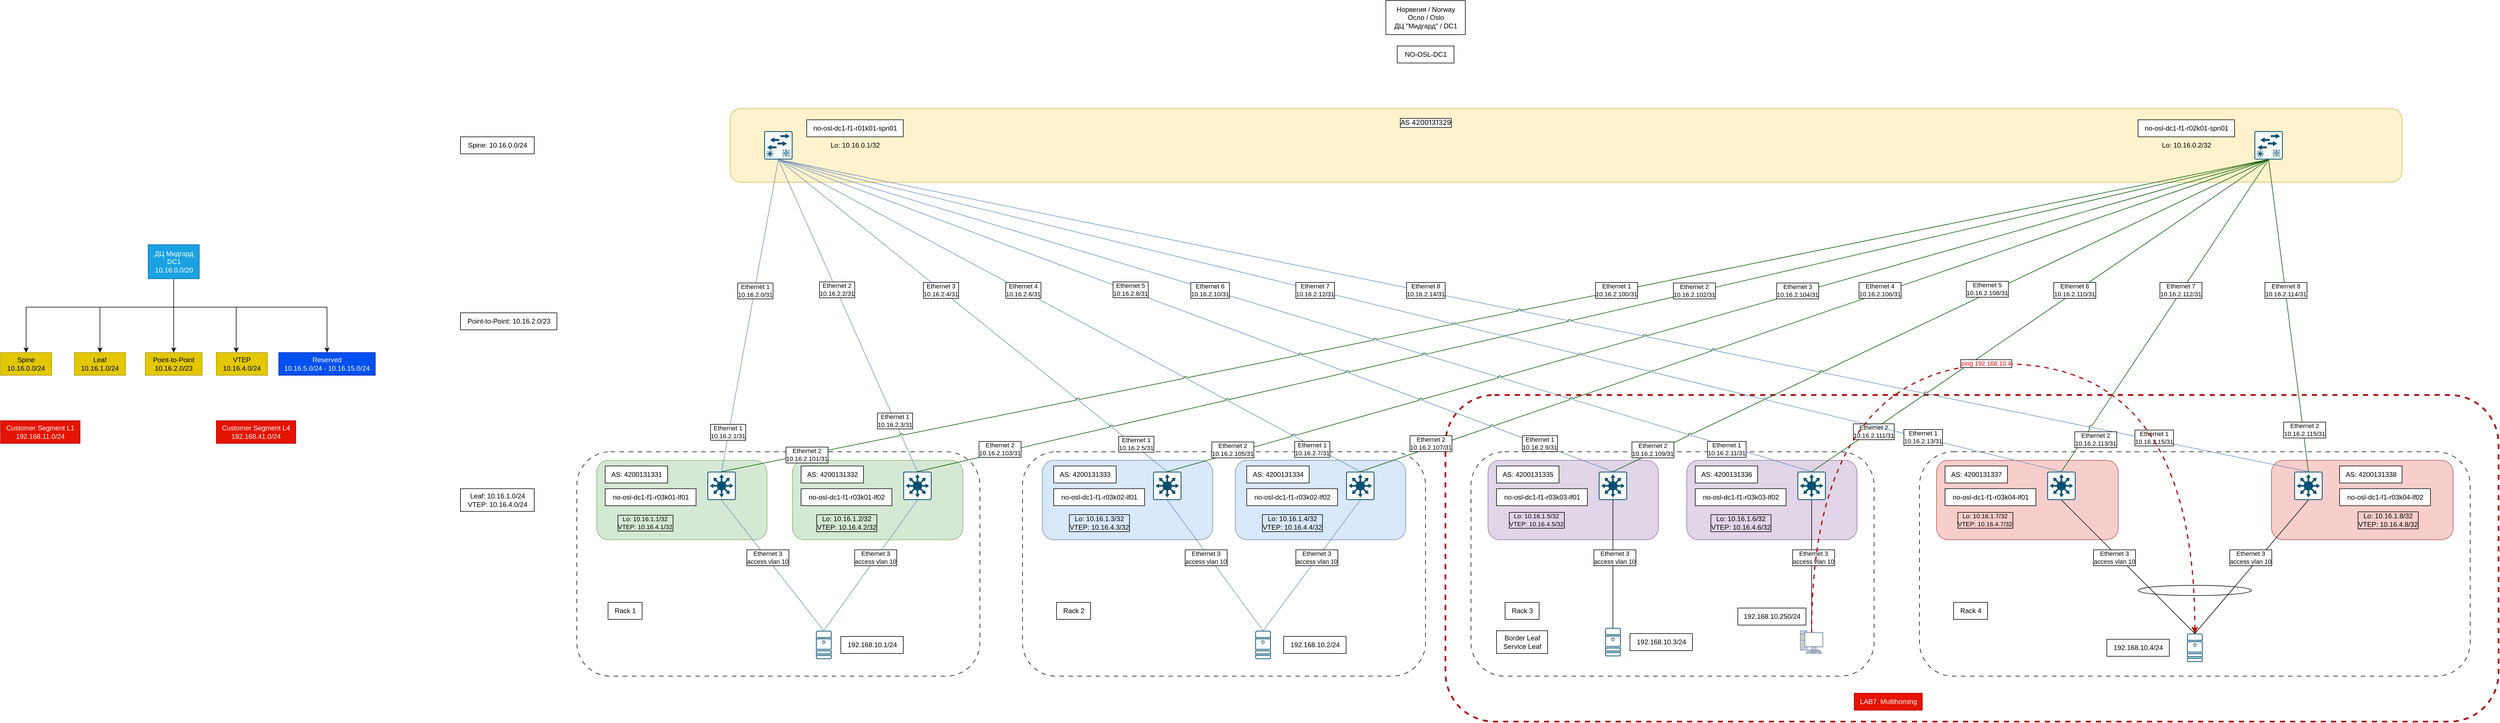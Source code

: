 <mxfile version="25.0.2">
  <diagram name="Page-1" id="7nGPOmVnHEvBqKiO8MUv">
    <mxGraphModel dx="3572" dy="3079" grid="1" gridSize="10" guides="1" tooltips="1" connect="1" arrows="1" fold="1" page="1" pageScale="1" pageWidth="1169" pageHeight="827" background="none" math="0" shadow="0">
      <root>
        <mxCell id="0" />
        <mxCell id="1" parent="0" />
        <mxCell id="0CNAu34OvX8ApSn_YRaQ-55" value="" style="rounded=1;whiteSpace=wrap;html=1;fillColor=#f8cecc;strokeColor=#b85450;" parent="1" vertex="1">
          <mxGeometry x="3010" y="-190.23" width="320" height="140" as="geometry" />
        </mxCell>
        <mxCell id="0CNAu34OvX8ApSn_YRaQ-2" value="" style="rounded=1;whiteSpace=wrap;html=1;fillColor=none;dashed=1;dashPattern=8 8;" parent="1" vertex="1">
          <mxGeometry x="2390" y="-205.23" width="970" height="395.23" as="geometry" />
        </mxCell>
        <mxCell id="0CNAu34OvX8ApSn_YRaQ-51" value="" style="rounded=1;whiteSpace=wrap;html=1;fillColor=none;dashed=1;fontColor=#ffffff;strokeColor=#B20000;strokeWidth=3;" parent="1" vertex="1">
          <mxGeometry x="1555" y="-305.23" width="1855" height="575.23" as="geometry" />
        </mxCell>
        <mxCell id="TpHYWn0pxvChTnbQkmgb-57" value="" style="rounded=1;whiteSpace=wrap;html=1;fillColor=none;dashed=1;dashPattern=8 8;" parent="1" vertex="1">
          <mxGeometry x="810" y="-205.23" width="710" height="395.23" as="geometry" />
        </mxCell>
        <mxCell id="TpHYWn0pxvChTnbQkmgb-56" value="" style="rounded=1;whiteSpace=wrap;html=1;fillColor=none;dashed=1;dashPattern=8 8;" parent="1" vertex="1">
          <mxGeometry x="25" y="-205.23" width="710" height="395.23" as="geometry" />
        </mxCell>
        <mxCell id="n6CQzrZy_rfwwoYkGh-N-1" value="" style="rounded=1;whiteSpace=wrap;html=1;fillColor=#fff2cc;strokeColor=#d6b656;" parent="1" vertex="1">
          <mxGeometry x="295" y="-810" width="2945" height="130" as="geometry" />
        </mxCell>
        <mxCell id="0CNAu34OvX8ApSn_YRaQ-1" value="" style="rounded=1;whiteSpace=wrap;html=1;fillColor=#f8cecc;strokeColor=#b85450;" parent="1" vertex="1">
          <mxGeometry x="2420" y="-190.23" width="320" height="140" as="geometry" />
        </mxCell>
        <mxCell id="0CNAu34OvX8ApSn_YRaQ-38" style="rounded=0;orthogonalLoop=1;jettySize=auto;html=1;exitX=0.5;exitY=0;exitDx=0;exitDy=0;exitPerimeter=0;endArrow=none;endFill=0;fillColor=#dae8fc;gradientColor=#7ea6e0;strokeColor=#6c8ebf;entryX=0.5;entryY=1;entryDx=0;entryDy=0;entryPerimeter=0;" parent="1" source="0CNAu34OvX8ApSn_YRaQ-7" target="MWJ0W-gvaDlnfUPghBey-1" edge="1">
          <mxGeometry relative="1" as="geometry">
            <mxPoint x="705" y="-660" as="targetPoint" />
            <mxPoint x="2965" y="-110.23" as="sourcePoint" />
          </mxGeometry>
        </mxCell>
        <mxCell id="OsJ4YcX7az4B2sDPAUP7-6" value="" style="rounded=1;whiteSpace=wrap;html=1;fillColor=#e1d5e7;strokeColor=#9673a6;" parent="1" vertex="1">
          <mxGeometry x="1630" y="-190.23" width="300" height="140" as="geometry" />
        </mxCell>
        <mxCell id="TpHYWn0pxvChTnbQkmgb-59" value="" style="rounded=1;whiteSpace=wrap;html=1;fillColor=none;dashed=1;dashPattern=8 8;" parent="1" vertex="1">
          <mxGeometry x="1600" y="-205.23" width="710" height="395.23" as="geometry" />
        </mxCell>
        <mxCell id="OsJ4YcX7az4B2sDPAUP7-2" value="" style="rounded=1;whiteSpace=wrap;html=1;fillColor=#d5e8d4;strokeColor=#82b366;" parent="1" vertex="1">
          <mxGeometry x="60" y="-190.23" width="300" height="140" as="geometry" />
        </mxCell>
        <mxCell id="OsJ4YcX7az4B2sDPAUP7-4" value="" style="rounded=1;whiteSpace=wrap;html=1;fillColor=#dae8fc;strokeColor=#6c8ebf;" parent="1" vertex="1">
          <mxGeometry x="845" y="-190.23" width="300" height="140" as="geometry" />
        </mxCell>
        <mxCell id="MWJ0W-gvaDlnfUPghBey-1" value="" style="sketch=0;points=[[0.015,0.015,0],[0.985,0.015,0],[0.985,0.985,0],[0.015,0.985,0],[0.25,0,0],[0.5,0,0],[0.75,0,0],[1,0.25,0],[1,0.5,0],[1,0.75,0],[0.75,1,0],[0.5,1,0],[0.25,1,0],[0,0.75,0],[0,0.5,0],[0,0.25,0]];verticalLabelPosition=bottom;html=1;verticalAlign=top;aspect=fixed;align=center;pointerEvents=1;shape=mxgraph.cisco19.rect;prIcon=layer3_nexus_5k_switch;fillColor=#FAFAFA;strokeColor=#005073;" parent="1" vertex="1">
          <mxGeometry x="355" y="-770" width="50" height="50" as="geometry" />
        </mxCell>
        <mxCell id="MWJ0W-gvaDlnfUPghBey-2" value="" style="sketch=0;points=[[0.015,0.015,0],[0.985,0.015,0],[0.985,0.985,0],[0.015,0.985,0],[0.25,0,0],[0.5,0,0],[0.75,0,0],[1,0.25,0],[1,0.5,0],[1,0.75,0],[0.75,1,0],[0.5,1,0],[0.25,1,0],[0,0.75,0],[0,0.5,0],[0,0.25,0]];verticalLabelPosition=bottom;html=1;verticalAlign=top;aspect=fixed;align=center;pointerEvents=1;shape=mxgraph.cisco19.rect;prIcon=layer3_nexus_5k_switch;fillColor=#FAFAFA;strokeColor=#005073;" parent="1" vertex="1">
          <mxGeometry x="2980" y="-770" width="50" height="50" as="geometry" />
        </mxCell>
        <mxCell id="MWJ0W-gvaDlnfUPghBey-3" value="" style="sketch=0;points=[[0.015,0.015,0],[0.985,0.015,0],[0.985,0.985,0],[0.015,0.985,0],[0.25,0,0],[0.5,0,0],[0.75,0,0],[1,0.25,0],[1,0.5,0],[1,0.75,0],[0.75,1,0],[0.5,1,0],[0.25,1,0],[0,0.75,0],[0,0.5,0],[0,0.25,0]];verticalLabelPosition=bottom;html=1;verticalAlign=top;aspect=fixed;align=center;pointerEvents=1;shape=mxgraph.cisco19.rect;prIcon=l3_switch;fillColor=#FAFAFA;strokeColor=#005073;" parent="1" vertex="1">
          <mxGeometry x="255" y="-170.23" width="50" height="50" as="geometry" />
        </mxCell>
        <mxCell id="MWJ0W-gvaDlnfUPghBey-4" value="" style="sketch=0;points=[[0.015,0.015,0],[0.985,0.015,0],[0.985,0.985,0],[0.015,0.985,0],[0.25,0,0],[0.5,0,0],[0.75,0,0],[1,0.25,0],[1,0.5,0],[1,0.75,0],[0.75,1,0],[0.5,1,0],[0.25,1,0],[0,0.75,0],[0,0.5,0],[0,0.25,0]];verticalLabelPosition=bottom;html=1;verticalAlign=top;aspect=fixed;align=center;pointerEvents=1;shape=mxgraph.cisco19.rect;prIcon=l3_switch;fillColor=#FAFAFA;strokeColor=#005073;" parent="1" vertex="1">
          <mxGeometry x="1040" y="-170.23" width="50" height="50" as="geometry" />
        </mxCell>
        <mxCell id="MWJ0W-gvaDlnfUPghBey-5" value="" style="sketch=0;points=[[0.015,0.015,0],[0.985,0.015,0],[0.985,0.985,0],[0.015,0.985,0],[0.25,0,0],[0.5,0,0],[0.75,0,0],[1,0.25,0],[1,0.5,0],[1,0.75,0],[0.75,1,0],[0.5,1,0],[0.25,1,0],[0,0.75,0],[0,0.5,0],[0,0.25,0]];verticalLabelPosition=bottom;html=1;verticalAlign=top;aspect=fixed;align=center;pointerEvents=1;shape=mxgraph.cisco19.rect;prIcon=l3_switch;fillColor=#FAFAFA;strokeColor=#005073;" parent="1" vertex="1">
          <mxGeometry x="1825" y="-170.23" width="50" height="50" as="geometry" />
        </mxCell>
        <mxCell id="MWJ0W-gvaDlnfUPghBey-12" value="" style="sketch=0;points=[[0.015,0.015,0],[0.985,0.015,0],[0.985,0.985,0],[0.015,0.985,0],[0.25,0,0],[0.5,0,0],[0.75,0,0],[1,0.25,0],[1,0.5,0],[1,0.75,0],[0.75,1,0],[0.5,1,0],[0.25,1,0],[0,0.75,0],[0,0.5,0],[0,0.25,0]];verticalLabelPosition=bottom;html=1;verticalAlign=top;aspect=fixed;align=center;pointerEvents=1;shape=mxgraph.cisco19.server;fillColor=#005073;strokeColor=none;" parent="1" vertex="1">
          <mxGeometry x="446.25" y="110" width="27.5" height="50" as="geometry" />
        </mxCell>
        <mxCell id="MWJ0W-gvaDlnfUPghBey-13" value="" style="sketch=0;points=[[0.015,0.015,0],[0.985,0.015,0],[0.985,0.985,0],[0.015,0.985,0],[0.25,0,0],[0.5,0,0],[0.75,0,0],[1,0.25,0],[1,0.5,0],[1,0.75,0],[0.75,1,0],[0.5,1,0],[0.25,1,0],[0,0.75,0],[0,0.5,0],[0,0.25,0]];verticalLabelPosition=bottom;html=1;verticalAlign=top;aspect=fixed;align=center;pointerEvents=1;shape=mxgraph.cisco19.server;fillColor=#005073;strokeColor=none;" parent="1" vertex="1">
          <mxGeometry x="1220" y="110.0" width="27.5" height="50" as="geometry" />
        </mxCell>
        <mxCell id="MWJ0W-gvaDlnfUPghBey-16" style="rounded=0;orthogonalLoop=1;jettySize=auto;html=1;exitX=0.5;exitY=1;exitDx=0;exitDy=0;exitPerimeter=0;entryX=0.5;entryY=0;entryDx=0;entryDy=0;entryPerimeter=0;endArrow=none;endFill=0;fillColor=#dae8fc;gradientColor=#7ea6e0;strokeColor=#6c8ebf;" parent="1" source="MWJ0W-gvaDlnfUPghBey-3" target="MWJ0W-gvaDlnfUPghBey-12" edge="1">
          <mxGeometry relative="1" as="geometry" />
        </mxCell>
        <mxCell id="eH8izVKV5pcjw1C5jCsK-1" value="Ethernet 3&lt;div&gt;access vlan 10&lt;/div&gt;" style="edgeLabel;html=1;align=center;verticalAlign=middle;resizable=0;points=[];labelBorderColor=default;" parent="MWJ0W-gvaDlnfUPghBey-16" vertex="1" connectable="0">
          <mxGeometry x="-0.341" y="-1" relative="1" as="geometry">
            <mxPoint x="22" y="24" as="offset" />
          </mxGeometry>
        </mxCell>
        <mxCell id="MWJ0W-gvaDlnfUPghBey-17" style="rounded=0;orthogonalLoop=1;jettySize=auto;html=1;exitX=0.5;exitY=1;exitDx=0;exitDy=0;exitPerimeter=0;entryX=0.5;entryY=0;entryDx=0;entryDy=0;entryPerimeter=0;endArrow=none;endFill=0;fillColor=#dae8fc;gradientColor=#7ea6e0;strokeColor=#6c8ebf;" parent="1" source="MWJ0W-gvaDlnfUPghBey-4" target="MWJ0W-gvaDlnfUPghBey-13" edge="1">
          <mxGeometry relative="1" as="geometry" />
        </mxCell>
        <mxCell id="MWJ0W-gvaDlnfUPghBey-24" value="Норвегия / Norway&lt;div&gt;Осло / Oslo&lt;/div&gt;&lt;div&gt;ДЦ &quot;Мидгард&quot; / DC1&lt;/div&gt;" style="text;html=1;align=center;verticalAlign=middle;resizable=0;points=[];autosize=1;strokeColor=default;fillColor=default;" parent="1" vertex="1">
          <mxGeometry x="1450" y="-1000" width="140" height="60" as="geometry" />
        </mxCell>
        <mxCell id="MWJ0W-gvaDlnfUPghBey-26" value="NO-OSL-DC1" style="text;html=1;align=center;verticalAlign=middle;resizable=0;points=[];autosize=1;strokeColor=default;fillColor=default;" parent="1" vertex="1">
          <mxGeometry x="1470" y="-920" width="100" height="30" as="geometry" />
        </mxCell>
        <mxCell id="MWJ0W-gvaDlnfUPghBey-27" value="no-osl-dc1-f1-r01k01-spn01" style="text;html=1;align=center;verticalAlign=middle;resizable=0;points=[];autosize=1;strokeColor=default;fillColor=default;" parent="1" vertex="1">
          <mxGeometry x="430" y="-790" width="170" height="30" as="geometry" />
        </mxCell>
        <mxCell id="MWJ0W-gvaDlnfUPghBey-28" value="no-osl-dc1-f1-r02k01-spn01" style="text;html=1;align=center;verticalAlign=middle;resizable=0;points=[];autosize=1;strokeColor=default;fillColor=default;" parent="1" vertex="1">
          <mxGeometry x="2775" y="-790" width="170" height="30" as="geometry" />
        </mxCell>
        <mxCell id="MWJ0W-gvaDlnfUPghBey-29" value="no-osl-dc1-f1-r03k01-lf01" style="text;html=1;align=center;verticalAlign=middle;resizable=0;points=[];autosize=1;strokeColor=default;fillColor=default;" parent="1" vertex="1">
          <mxGeometry x="75" y="-140.23" width="160" height="30" as="geometry" />
        </mxCell>
        <mxCell id="MWJ0W-gvaDlnfUPghBey-30" value="no-osl-dc1-f1-r03k02-lf01" style="text;html=1;align=center;verticalAlign=middle;resizable=0;points=[];autosize=1;strokeColor=default;fillColor=default;" parent="1" vertex="1">
          <mxGeometry x="865" y="-140.23" width="160" height="30" as="geometry" />
        </mxCell>
        <mxCell id="MWJ0W-gvaDlnfUPghBey-31" value="no-osl-dc1-f1-r03k03-lf01" style="text;html=1;align=center;verticalAlign=middle;resizable=0;points=[];autosize=1;strokeColor=default;fillColor=default;" parent="1" vertex="1">
          <mxGeometry x="1645" y="-140.23" width="160" height="30" as="geometry" />
        </mxCell>
        <mxCell id="MWJ0W-gvaDlnfUPghBey-32" value="Spine: 10.16.0.0/24" style="text;html=1;align=center;verticalAlign=middle;resizable=0;points=[];autosize=1;strokeColor=default;fillColor=default;" parent="1" vertex="1">
          <mxGeometry x="-180" y="-760" width="130" height="30" as="geometry" />
        </mxCell>
        <mxCell id="MWJ0W-gvaDlnfUPghBey-33" value="Leaf: 10.16.1.0/24&lt;div&gt;VTEP: 10.16.4.0/24&lt;/div&gt;" style="text;html=1;align=center;verticalAlign=middle;resizable=0;points=[];autosize=1;strokeColor=default;fillColor=default;" parent="1" vertex="1">
          <mxGeometry x="-180" y="-140.23" width="130" height="40" as="geometry" />
        </mxCell>
        <mxCell id="MWJ0W-gvaDlnfUPghBey-34" value="Lo: 10.16.0.1/32" style="text;html=1;align=center;verticalAlign=middle;resizable=0;points=[];autosize=1;strokeColor=none;fillColor=none;" parent="1" vertex="1">
          <mxGeometry x="460" y="-760" width="110" height="30" as="geometry" />
        </mxCell>
        <mxCell id="MWJ0W-gvaDlnfUPghBey-35" value="Lo: 10.16.0.2/32" style="text;html=1;align=center;verticalAlign=middle;resizable=0;points=[];autosize=1;strokeColor=none;fillColor=none;" parent="1" vertex="1">
          <mxGeometry x="2805" y="-760" width="110" height="30" as="geometry" />
        </mxCell>
        <mxCell id="MWJ0W-gvaDlnfUPghBey-36" value="&lt;div&gt;&lt;span style=&quot;background-color: initial;&quot;&gt;Lo: 10.16.1.1/32&lt;/span&gt;&lt;br&gt;&lt;/div&gt;&lt;div&gt;VTEP: 10.16.4.1/32&lt;/div&gt;" style="text;html=1;align=center;verticalAlign=middle;resizable=0;points=[];autosize=1;strokeColor=none;fillColor=none;labelBorderColor=default;fontSize=11;" parent="1" vertex="1">
          <mxGeometry x="85.09" y="-100.23" width="120" height="40" as="geometry" />
        </mxCell>
        <mxCell id="MWJ0W-gvaDlnfUPghBey-37" value="&lt;div&gt;&lt;span style=&quot;background-color: initial;&quot;&gt;Lo: 10.16.1.3/32&lt;/span&gt;&lt;br&gt;&lt;/div&gt;&lt;div&gt;VTEP: 10.16.4.3/32&lt;/div&gt;" style="text;html=1;align=center;verticalAlign=middle;resizable=0;points=[];autosize=1;strokeColor=none;fillColor=none;labelBorderColor=default;" parent="1" vertex="1">
          <mxGeometry x="880" y="-100.23" width="130" height="40" as="geometry" />
        </mxCell>
        <mxCell id="MWJ0W-gvaDlnfUPghBey-39" value="Point-to-Point: 10.16.2.0/23" style="text;html=1;align=center;verticalAlign=middle;resizable=0;points=[];autosize=1;strokeColor=default;fillColor=default;gradientColor=none;" parent="1" vertex="1">
          <mxGeometry x="-180" y="-450" width="170" height="30" as="geometry" />
        </mxCell>
        <mxCell id="MWJ0W-gvaDlnfUPghBey-59" value="" style="edgeStyle=orthogonalEdgeStyle;rounded=0;orthogonalLoop=1;jettySize=auto;html=1;" parent="1" source="MWJ0W-gvaDlnfUPghBey-47" target="MWJ0W-gvaDlnfUPghBey-58" edge="1">
          <mxGeometry relative="1" as="geometry">
            <Array as="points">
              <mxPoint x="-685" y="-460" />
              <mxPoint x="-815" y="-460" />
            </Array>
          </mxGeometry>
        </mxCell>
        <mxCell id="MWJ0W-gvaDlnfUPghBey-61" value="" style="edgeStyle=orthogonalEdgeStyle;rounded=0;orthogonalLoop=1;jettySize=auto;html=1;" parent="1" source="MWJ0W-gvaDlnfUPghBey-47" target="MWJ0W-gvaDlnfUPghBey-60" edge="1">
          <mxGeometry relative="1" as="geometry" />
        </mxCell>
        <mxCell id="MWJ0W-gvaDlnfUPghBey-64" value="" style="edgeStyle=orthogonalEdgeStyle;rounded=0;orthogonalLoop=1;jettySize=auto;html=1;" parent="1" source="MWJ0W-gvaDlnfUPghBey-47" target="MWJ0W-gvaDlnfUPghBey-62" edge="1">
          <mxGeometry relative="1" as="geometry">
            <Array as="points">
              <mxPoint x="-685" y="-460" />
              <mxPoint x="-575" y="-460" />
            </Array>
          </mxGeometry>
        </mxCell>
        <mxCell id="MWJ0W-gvaDlnfUPghBey-66" value="" style="edgeStyle=orthogonalEdgeStyle;rounded=0;orthogonalLoop=1;jettySize=auto;html=1;" parent="1" source="MWJ0W-gvaDlnfUPghBey-47" target="MWJ0W-gvaDlnfUPghBey-65" edge="1">
          <mxGeometry relative="1" as="geometry">
            <Array as="points">
              <mxPoint x="-685" y="-460" />
              <mxPoint x="-415" y="-460" />
            </Array>
          </mxGeometry>
        </mxCell>
        <mxCell id="MWJ0W-gvaDlnfUPghBey-67" style="edgeStyle=orthogonalEdgeStyle;rounded=0;orthogonalLoop=1;jettySize=auto;html=1;entryX=0.5;entryY=0;entryDx=0;entryDy=0;" parent="1" source="MWJ0W-gvaDlnfUPghBey-47" target="MWJ0W-gvaDlnfUPghBey-56" edge="1">
          <mxGeometry relative="1" as="geometry">
            <Array as="points">
              <mxPoint x="-685" y="-460" />
              <mxPoint x="-945" y="-460" />
            </Array>
          </mxGeometry>
        </mxCell>
        <mxCell id="MWJ0W-gvaDlnfUPghBey-47" value="&lt;div&gt;&lt;span style=&quot;background-color: initial;&quot;&gt;ДЦ Мидгард&lt;/span&gt;&lt;/div&gt;&lt;div&gt;&lt;span style=&quot;background-color: initial;&quot;&gt;DC1&lt;/span&gt;&lt;/div&gt;&lt;div&gt;&lt;span style=&quot;background-color: initial;&quot;&gt;10.16.0.0/20&lt;/span&gt;&lt;br&gt;&lt;/div&gt;" style="text;html=1;align=center;verticalAlign=middle;resizable=0;points=[];autosize=1;strokeColor=#006EAF;fillColor=#1ba1e2;fontColor=#ffffff;" parent="1" vertex="1">
          <mxGeometry x="-730" y="-570" width="90" height="60" as="geometry" />
        </mxCell>
        <mxCell id="MWJ0W-gvaDlnfUPghBey-56" value="Spine&lt;div&gt;10.16.0.0/24&lt;/div&gt;" style="whiteSpace=wrap;html=1;resizable=0;autosize=1;fillColor=#e3c800;fontColor=#000000;strokeColor=#B09500;" parent="1" vertex="1">
          <mxGeometry x="-990" y="-380" width="90" height="40" as="geometry" />
        </mxCell>
        <mxCell id="MWJ0W-gvaDlnfUPghBey-58" value="Leaf&lt;div&gt;10.16.1.0/24&lt;/div&gt;" style="whiteSpace=wrap;html=1;resizable=0;autosize=1;fillColor=#e3c800;fontColor=#000000;strokeColor=#B09500;" parent="1" vertex="1">
          <mxGeometry x="-860" y="-380" width="90" height="40" as="geometry" />
        </mxCell>
        <mxCell id="MWJ0W-gvaDlnfUPghBey-60" value="Point-to-Point&lt;div&gt;10.16.2.0/23&lt;/div&gt;" style="whiteSpace=wrap;html=1;resizable=0;autosize=1;fillColor=#e3c800;fontColor=#000000;strokeColor=#B09500;" parent="1" vertex="1">
          <mxGeometry x="-735" y="-380" width="100" height="40" as="geometry" />
        </mxCell>
        <mxCell id="MWJ0W-gvaDlnfUPghBey-62" value="VTEP&lt;div&gt;10.16.4.0/24&lt;/div&gt;" style="whiteSpace=wrap;html=1;resizable=0;autosize=1;fillColor=#e3c800;fontColor=#000000;strokeColor=#B09500;" parent="1" vertex="1">
          <mxGeometry x="-610" y="-380" width="90" height="40" as="geometry" />
        </mxCell>
        <mxCell id="MWJ0W-gvaDlnfUPghBey-65" value="Reserved&lt;div&gt;10.16.5.0/24 - 10.16.15.0/24&lt;/div&gt;" style="whiteSpace=wrap;html=1;resizable=0;autosize=1;fillColor=#0050ef;fontColor=#ffffff;strokeColor=#001DBC;" parent="1" vertex="1">
          <mxGeometry x="-500" y="-380" width="170" height="40" as="geometry" />
        </mxCell>
        <mxCell id="OsJ4YcX7az4B2sDPAUP7-1" value="&lt;font style=&quot;font-size: 12px;&quot;&gt;AS&amp;nbsp;&lt;span style=&quot;font-family: -apple-system, &amp;quot;system-ui&amp;quot;, &amp;quot;Segoe UI&amp;quot;, &amp;quot;Noto Sans&amp;quot;, Helvetica, Arial, sans-serif, &amp;quot;Apple Color Emoji&amp;quot;, &amp;quot;Segoe UI Emoji&amp;quot;; text-align: start; text-wrap: wrap;&quot;&gt;4200131329&lt;/span&gt;&lt;/font&gt;" style="text;html=1;align=center;verticalAlign=middle;resizable=0;points=[];autosize=1;strokeColor=none;fillColor=none;labelBorderColor=default;labelBackgroundColor=default;" parent="1" vertex="1">
          <mxGeometry x="1465" y="-800" width="110" height="30" as="geometry" />
        </mxCell>
        <mxCell id="OsJ4YcX7az4B2sDPAUP7-3" value="AS: 4200131331" style="text;html=1;align=center;verticalAlign=middle;resizable=0;points=[];autosize=1;strokeColor=default;fillColor=default;" parent="1" vertex="1">
          <mxGeometry x="75" y="-180.23" width="110" height="30" as="geometry" />
        </mxCell>
        <mxCell id="OsJ4YcX7az4B2sDPAUP7-5" value="AS: 4200131333" style="text;html=1;align=center;verticalAlign=middle;resizable=0;points=[];autosize=1;strokeColor=default;fillColor=default;" parent="1" vertex="1">
          <mxGeometry x="865" y="-180.23" width="110" height="30" as="geometry" />
        </mxCell>
        <mxCell id="OsJ4YcX7az4B2sDPAUP7-7" value="AS: 4200131335" style="text;html=1;align=center;verticalAlign=middle;resizable=0;points=[];autosize=1;strokeColor=default;fillColor=default;" parent="1" vertex="1">
          <mxGeometry x="1645" y="-180.23" width="110" height="30" as="geometry" />
        </mxCell>
        <mxCell id="TpHYWn0pxvChTnbQkmgb-1" value="" style="rounded=1;whiteSpace=wrap;html=1;fillColor=#d5e8d4;strokeColor=#82b366;" parent="1" vertex="1">
          <mxGeometry x="405" y="-190.23" width="300" height="140" as="geometry" />
        </mxCell>
        <mxCell id="TpHYWn0pxvChTnbQkmgb-2" value="" style="sketch=0;points=[[0.015,0.015,0],[0.985,0.015,0],[0.985,0.985,0],[0.015,0.985,0],[0.25,0,0],[0.5,0,0],[0.75,0,0],[1,0.25,0],[1,0.5,0],[1,0.75,0],[0.75,1,0],[0.5,1,0],[0.25,1,0],[0,0.75,0],[0,0.5,0],[0,0.25,0]];verticalLabelPosition=bottom;html=1;verticalAlign=top;aspect=fixed;align=center;pointerEvents=1;shape=mxgraph.cisco19.rect;prIcon=l3_switch;fillColor=#FAFAFA;strokeColor=#005073;" parent="1" vertex="1">
          <mxGeometry x="600" y="-170.23" width="50" height="50" as="geometry" />
        </mxCell>
        <mxCell id="TpHYWn0pxvChTnbQkmgb-5" value="no-osl-dc1-f1-r03k01-lf02" style="text;html=1;align=center;verticalAlign=middle;resizable=0;points=[];autosize=1;strokeColor=default;fillColor=default;" parent="1" vertex="1">
          <mxGeometry x="420" y="-140.23" width="160" height="30" as="geometry" />
        </mxCell>
        <mxCell id="TpHYWn0pxvChTnbQkmgb-6" value="&lt;div&gt;&lt;span style=&quot;background-color: initial;&quot;&gt;Lo: 10.16.1.2/32&lt;/span&gt;&lt;br&gt;&lt;/div&gt;&lt;div&gt;VTEP: 10.16.4.2/32&lt;/div&gt;" style="text;html=1;align=center;verticalAlign=middle;resizable=0;points=[];autosize=1;strokeColor=none;fillColor=none;labelBorderColor=default;" parent="1" vertex="1">
          <mxGeometry x="435" y="-100.23" width="130" height="40" as="geometry" />
        </mxCell>
        <mxCell id="TpHYWn0pxvChTnbQkmgb-7" value="AS: 4200131332" style="text;html=1;align=center;verticalAlign=middle;resizable=0;points=[];autosize=1;strokeColor=default;fillColor=default;" parent="1" vertex="1">
          <mxGeometry x="420" y="-180.23" width="110" height="30" as="geometry" />
        </mxCell>
        <mxCell id="TpHYWn0pxvChTnbQkmgb-8" style="rounded=0;orthogonalLoop=1;jettySize=auto;html=1;exitX=0.5;exitY=1;exitDx=0;exitDy=0;exitPerimeter=0;entryX=0.5;entryY=0;entryDx=0;entryDy=0;entryPerimeter=0;endArrow=none;endFill=0;fillColor=#dae8fc;gradientColor=#7ea6e0;strokeColor=#6c8ebf;" parent="1" source="TpHYWn0pxvChTnbQkmgb-2" target="MWJ0W-gvaDlnfUPghBey-12" edge="1">
          <mxGeometry relative="1" as="geometry" />
        </mxCell>
        <mxCell id="TpHYWn0pxvChTnbQkmgb-9" value="" style="rounded=1;whiteSpace=wrap;html=1;fillColor=#dae8fc;strokeColor=#6c8ebf;" parent="1" vertex="1">
          <mxGeometry x="1185" y="-190.23" width="300" height="140" as="geometry" />
        </mxCell>
        <mxCell id="TpHYWn0pxvChTnbQkmgb-10" value="" style="sketch=0;points=[[0.015,0.015,0],[0.985,0.015,0],[0.985,0.985,0],[0.015,0.985,0],[0.25,0,0],[0.5,0,0],[0.75,0,0],[1,0.25,0],[1,0.5,0],[1,0.75,0],[0.75,1,0],[0.5,1,0],[0.25,1,0],[0,0.75,0],[0,0.5,0],[0,0.25,0]];verticalLabelPosition=bottom;html=1;verticalAlign=top;aspect=fixed;align=center;pointerEvents=1;shape=mxgraph.cisco19.rect;prIcon=l3_switch;fillColor=#FAFAFA;strokeColor=#005073;" parent="1" vertex="1">
          <mxGeometry x="1380" y="-170.23" width="50" height="50" as="geometry" />
        </mxCell>
        <mxCell id="TpHYWn0pxvChTnbQkmgb-12" style="rounded=0;orthogonalLoop=1;jettySize=auto;html=1;exitX=0.5;exitY=1;exitDx=0;exitDy=0;exitPerimeter=0;entryX=0.5;entryY=0;entryDx=0;entryDy=0;entryPerimeter=0;endArrow=none;endFill=0;fillColor=#dae8fc;gradientColor=#7ea6e0;strokeColor=#6c8ebf;" parent="1" source="TpHYWn0pxvChTnbQkmgb-10" target="MWJ0W-gvaDlnfUPghBey-13" edge="1">
          <mxGeometry relative="1" as="geometry">
            <mxPoint x="1405" y="-30.23" as="targetPoint" />
          </mxGeometry>
        </mxCell>
        <mxCell id="TpHYWn0pxvChTnbQkmgb-13" value="no-osl-dc1-f1-r03k02-lf02" style="text;html=1;align=center;verticalAlign=middle;resizable=0;points=[];autosize=1;strokeColor=default;fillColor=default;" parent="1" vertex="1">
          <mxGeometry x="1205" y="-140.23" width="160" height="30" as="geometry" />
        </mxCell>
        <mxCell id="TpHYWn0pxvChTnbQkmgb-14" value="&lt;div&gt;&lt;span style=&quot;background-color: initial;&quot;&gt;Lo: 10.16.1.4/32&lt;/span&gt;&lt;br&gt;&lt;/div&gt;&lt;div&gt;VTEP: 10.16.4.4/32&lt;/div&gt;" style="text;html=1;align=center;verticalAlign=middle;resizable=0;points=[];autosize=1;strokeColor=none;fillColor=none;labelBorderColor=default;" parent="1" vertex="1">
          <mxGeometry x="1220" y="-100.23" width="130" height="40" as="geometry" />
        </mxCell>
        <mxCell id="TpHYWn0pxvChTnbQkmgb-15" value="AS: 4200131334" style="text;html=1;align=center;verticalAlign=middle;resizable=0;points=[];autosize=1;strokeColor=default;fillColor=default;" parent="1" vertex="1">
          <mxGeometry x="1205" y="-180.23" width="110" height="30" as="geometry" />
        </mxCell>
        <mxCell id="TpHYWn0pxvChTnbQkmgb-16" value="" style="rounded=1;whiteSpace=wrap;html=1;fillColor=#e1d5e7;strokeColor=#9673a6;" parent="1" vertex="1">
          <mxGeometry x="1980" y="-190.23" width="300" height="140" as="geometry" />
        </mxCell>
        <mxCell id="TpHYWn0pxvChTnbQkmgb-17" value="" style="sketch=0;points=[[0.015,0.015,0],[0.985,0.015,0],[0.985,0.985,0],[0.015,0.985,0],[0.25,0,0],[0.5,0,0],[0.75,0,0],[1,0.25,0],[1,0.5,0],[1,0.75,0],[0.75,1,0],[0.5,1,0],[0.25,1,0],[0,0.75,0],[0,0.5,0],[0,0.25,0]];verticalLabelPosition=bottom;html=1;verticalAlign=top;aspect=fixed;align=center;pointerEvents=1;shape=mxgraph.cisco19.rect;prIcon=l3_switch;fillColor=#FAFAFA;strokeColor=#005073;" parent="1" vertex="1">
          <mxGeometry x="2175" y="-170.23" width="50" height="50" as="geometry" />
        </mxCell>
        <mxCell id="TpHYWn0pxvChTnbQkmgb-22" value="no-osl-dc1-f1-r03k03-lf02" style="text;html=1;align=center;verticalAlign=middle;resizable=0;points=[];autosize=1;strokeColor=default;fillColor=default;" parent="1" vertex="1">
          <mxGeometry x="1995" y="-140.23" width="160" height="30" as="geometry" />
        </mxCell>
        <mxCell id="TpHYWn0pxvChTnbQkmgb-23" value="&lt;div&gt;&lt;span style=&quot;background-color: initial;&quot;&gt;Lo: 10.16.1.6/32&lt;/span&gt;&lt;br&gt;&lt;/div&gt;&lt;div&gt;VTEP: 10.16.4.6/32&lt;/div&gt;" style="text;html=1;align=center;verticalAlign=middle;resizable=0;points=[];autosize=1;strokeColor=none;fillColor=none;labelBorderColor=default;" parent="1" vertex="1">
          <mxGeometry x="2010" y="-100.23" width="130" height="40" as="geometry" />
        </mxCell>
        <mxCell id="TpHYWn0pxvChTnbQkmgb-24" value="AS: 4200131336" style="text;html=1;align=center;verticalAlign=middle;resizable=0;points=[];autosize=1;strokeColor=default;fillColor=default;" parent="1" vertex="1">
          <mxGeometry x="1995" y="-180.23" width="110" height="30" as="geometry" />
        </mxCell>
        <mxCell id="TpHYWn0pxvChTnbQkmgb-25" style="rounded=0;orthogonalLoop=1;jettySize=auto;html=1;exitX=0.5;exitY=1;exitDx=0;exitDy=0;exitPerimeter=0;entryX=0.5;entryY=0;entryDx=0;entryDy=0;entryPerimeter=0;endArrow=none;endFill=0;fillColor=#dae8fc;gradientColor=#7ea6e0;strokeColor=#6c8ebf;" parent="1" source="MWJ0W-gvaDlnfUPghBey-1" target="MWJ0W-gvaDlnfUPghBey-3" edge="1">
          <mxGeometry relative="1" as="geometry" />
        </mxCell>
        <mxCell id="TpHYWn0pxvChTnbQkmgb-38" value="Ethernet 1&lt;div&gt;10.16.2.0/31&lt;/div&gt;" style="edgeLabel;html=1;align=center;verticalAlign=middle;resizable=0;points=[];labelBorderColor=default;" parent="TpHYWn0pxvChTnbQkmgb-25" vertex="1" connectable="0">
          <mxGeometry x="-0.161" y="1" relative="1" as="geometry">
            <mxPoint as="offset" />
          </mxGeometry>
        </mxCell>
        <mxCell id="TpHYWn0pxvChTnbQkmgb-44" value="Ethernet 1&lt;div&gt;10.16.2.1/31&lt;/div&gt;" style="edgeLabel;html=1;align=center;verticalAlign=middle;resizable=0;points=[];labelBorderColor=default;" parent="TpHYWn0pxvChTnbQkmgb-25" vertex="1" connectable="0">
          <mxGeometry x="0.765" y="-1" relative="1" as="geometry">
            <mxPoint y="-5" as="offset" />
          </mxGeometry>
        </mxCell>
        <mxCell id="TpHYWn0pxvChTnbQkmgb-26" style="rounded=0;orthogonalLoop=1;jettySize=auto;html=1;exitX=0.5;exitY=1;exitDx=0;exitDy=0;exitPerimeter=0;endArrow=none;endFill=0;fillColor=#dae8fc;gradientColor=#7ea6e0;strokeColor=#6c8ebf;entryX=0.5;entryY=0;entryDx=0;entryDy=0;entryPerimeter=0;" parent="1" source="MWJ0W-gvaDlnfUPghBey-1" target="TpHYWn0pxvChTnbQkmgb-2" edge="1">
          <mxGeometry relative="1" as="geometry">
            <mxPoint x="1010" y="-690" as="sourcePoint" />
            <mxPoint x="730" y="-240" as="targetPoint" />
          </mxGeometry>
        </mxCell>
        <mxCell id="TpHYWn0pxvChTnbQkmgb-39" value="Ethernet 2&lt;div&gt;10.16.2.2/31&lt;/div&gt;" style="edgeLabel;html=1;align=center;verticalAlign=middle;resizable=0;points=[];labelBorderColor=default;" parent="TpHYWn0pxvChTnbQkmgb-26" vertex="1" connectable="0">
          <mxGeometry x="-0.166" y="1" relative="1" as="geometry">
            <mxPoint as="offset" />
          </mxGeometry>
        </mxCell>
        <mxCell id="TpHYWn0pxvChTnbQkmgb-46" value="Ethernet 1&lt;div&gt;10.16.2.3/31&lt;/div&gt;" style="edgeLabel;html=1;align=center;verticalAlign=middle;resizable=0;points=[];labelBorderColor=default;" parent="TpHYWn0pxvChTnbQkmgb-26" vertex="1" connectable="0">
          <mxGeometry x="0.73" relative="1" as="geometry">
            <mxPoint x="-7" y="-16" as="offset" />
          </mxGeometry>
        </mxCell>
        <mxCell id="TpHYWn0pxvChTnbQkmgb-27" style="rounded=0;orthogonalLoop=1;jettySize=auto;html=1;exitX=0.5;exitY=1;exitDx=0;exitDy=0;exitPerimeter=0;entryX=0.5;entryY=0;entryDx=0;entryDy=0;entryPerimeter=0;endArrow=none;endFill=0;fillColor=#dae8fc;gradientColor=#7ea6e0;strokeColor=#6c8ebf;" parent="1" source="MWJ0W-gvaDlnfUPghBey-1" target="MWJ0W-gvaDlnfUPghBey-4" edge="1">
          <mxGeometry relative="1" as="geometry">
            <mxPoint x="1365" y="-850" as="sourcePoint" />
            <mxPoint x="990" y="-320" as="targetPoint" />
          </mxGeometry>
        </mxCell>
        <mxCell id="TpHYWn0pxvChTnbQkmgb-40" value="Ethernet 3&lt;div&gt;10.16.2.4/31&lt;/div&gt;" style="edgeLabel;html=1;align=center;verticalAlign=middle;resizable=0;points=[];labelBorderColor=default;" parent="TpHYWn0pxvChTnbQkmgb-27" vertex="1" connectable="0">
          <mxGeometry x="-0.164" relative="1" as="geometry">
            <mxPoint as="offset" />
          </mxGeometry>
        </mxCell>
        <mxCell id="TpHYWn0pxvChTnbQkmgb-48" value="Ethernet 1&lt;div&gt;10.16.2.5/31&lt;/div&gt;" style="edgeLabel;html=1;align=center;verticalAlign=middle;resizable=0;points=[];labelBorderColor=default;" parent="TpHYWn0pxvChTnbQkmgb-27" vertex="1" connectable="0">
          <mxGeometry x="0.724" y="2" relative="1" as="geometry">
            <mxPoint x="38" y="28" as="offset" />
          </mxGeometry>
        </mxCell>
        <mxCell id="TpHYWn0pxvChTnbQkmgb-28" style="rounded=0;orthogonalLoop=1;jettySize=auto;html=1;exitX=0.5;exitY=1;exitDx=0;exitDy=0;exitPerimeter=0;entryX=0.5;entryY=0;entryDx=0;entryDy=0;entryPerimeter=0;endArrow=none;endFill=0;fillColor=#dae8fc;gradientColor=#7ea6e0;strokeColor=#6c8ebf;" parent="1" source="MWJ0W-gvaDlnfUPghBey-1" target="TpHYWn0pxvChTnbQkmgb-10" edge="1">
          <mxGeometry relative="1" as="geometry">
            <mxPoint x="1192.5" y="-760" as="sourcePoint" />
            <mxPoint x="1257.5" y="-230" as="targetPoint" />
          </mxGeometry>
        </mxCell>
        <mxCell id="TpHYWn0pxvChTnbQkmgb-41" value="Ethernet 4&lt;div&gt;10.16.2.6/31&lt;/div&gt;" style="edgeLabel;html=1;align=center;verticalAlign=middle;resizable=0;points=[];labelBorderColor=default;" parent="TpHYWn0pxvChTnbQkmgb-28" vertex="1" connectable="0">
          <mxGeometry x="-0.149" y="1" relative="1" as="geometry">
            <mxPoint x="-6" y="-3" as="offset" />
          </mxGeometry>
        </mxCell>
        <mxCell id="TpHYWn0pxvChTnbQkmgb-50" value="Ethernet 1&lt;div&gt;10.16.2.7/31&lt;/div&gt;" style="edgeLabel;html=1;align=center;verticalAlign=middle;resizable=0;points=[];labelBorderColor=default;" parent="TpHYWn0pxvChTnbQkmgb-28" vertex="1" connectable="0">
          <mxGeometry x="0.738" y="2" relative="1" as="geometry">
            <mxPoint x="48" y="34" as="offset" />
          </mxGeometry>
        </mxCell>
        <mxCell id="TpHYWn0pxvChTnbQkmgb-29" style="rounded=0;orthogonalLoop=1;jettySize=auto;html=1;exitX=0.5;exitY=1;exitDx=0;exitDy=0;exitPerimeter=0;entryX=0.5;entryY=0;entryDx=0;entryDy=0;entryPerimeter=0;endArrow=none;endFill=0;fillColor=#dae8fc;gradientColor=#7ea6e0;strokeColor=#6c8ebf;" parent="1" source="MWJ0W-gvaDlnfUPghBey-1" target="MWJ0W-gvaDlnfUPghBey-5" edge="1">
          <mxGeometry relative="1" as="geometry">
            <mxPoint x="1300" y="-750" as="sourcePoint" />
            <mxPoint x="1705" y="-220" as="targetPoint" />
          </mxGeometry>
        </mxCell>
        <mxCell id="TpHYWn0pxvChTnbQkmgb-42" value="Ethernet 5&lt;div&gt;10.16.2.8/31&lt;/div&gt;" style="edgeLabel;html=1;align=center;verticalAlign=middle;resizable=0;points=[];labelBorderColor=default;" parent="TpHYWn0pxvChTnbQkmgb-29" vertex="1" connectable="0">
          <mxGeometry x="-0.161" y="2" relative="1" as="geometry">
            <mxPoint x="2" as="offset" />
          </mxGeometry>
        </mxCell>
        <mxCell id="TpHYWn0pxvChTnbQkmgb-52" value="Ethernet 1&lt;div&gt;10.16.2.9/31&lt;/div&gt;" style="edgeLabel;html=1;align=center;verticalAlign=middle;resizable=0;points=[];labelBorderColor=default;" parent="TpHYWn0pxvChTnbQkmgb-29" vertex="1" connectable="0">
          <mxGeometry x="0.731" relative="1" as="geometry">
            <mxPoint x="68" y="24" as="offset" />
          </mxGeometry>
        </mxCell>
        <mxCell id="TpHYWn0pxvChTnbQkmgb-30" style="rounded=0;orthogonalLoop=1;jettySize=auto;html=1;exitX=0.5;exitY=1;exitDx=0;exitDy=0;exitPerimeter=0;entryX=0.5;entryY=0;entryDx=0;entryDy=0;entryPerimeter=0;endArrow=none;endFill=0;fillColor=#dae8fc;gradientColor=#7ea6e0;strokeColor=#6c8ebf;" parent="1" source="MWJ0W-gvaDlnfUPghBey-1" target="TpHYWn0pxvChTnbQkmgb-17" edge="1">
          <mxGeometry relative="1" as="geometry">
            <mxPoint x="1600" y="-690" as="sourcePoint" />
            <mxPoint x="2005" y="-160" as="targetPoint" />
          </mxGeometry>
        </mxCell>
        <mxCell id="TpHYWn0pxvChTnbQkmgb-43" value="Ethernet 6&lt;div&gt;10.16.2.10/31&lt;/div&gt;" style="edgeLabel;html=1;align=center;verticalAlign=middle;resizable=0;points=[];labelBorderColor=default;" parent="TpHYWn0pxvChTnbQkmgb-30" vertex="1" connectable="0">
          <mxGeometry x="-0.149" y="1" relative="1" as="geometry">
            <mxPoint x="-15" y="-3" as="offset" />
          </mxGeometry>
        </mxCell>
        <mxCell id="TpHYWn0pxvChTnbQkmgb-54" value="Ethernet 1&lt;div&gt;10.16.2.11/31&lt;/div&gt;" style="edgeLabel;html=1;align=center;verticalAlign=middle;resizable=0;points=[];labelBorderColor=default;" parent="TpHYWn0pxvChTnbQkmgb-30" vertex="1" connectable="0">
          <mxGeometry x="0.738" y="2" relative="1" as="geometry">
            <mxPoint x="88" y="34" as="offset" />
          </mxGeometry>
        </mxCell>
        <mxCell id="TpHYWn0pxvChTnbQkmgb-34" style="rounded=0;orthogonalLoop=1;jettySize=auto;html=1;exitX=0.5;exitY=1;exitDx=0;exitDy=0;exitPerimeter=0;entryX=0.5;entryY=0;entryDx=0;entryDy=0;entryPerimeter=0;endArrow=none;endFill=0;fillColor=#008a00;strokeColor=#005700;jumpStyle=arc;" parent="1" source="MWJ0W-gvaDlnfUPghBey-2" target="TpHYWn0pxvChTnbQkmgb-2" edge="1">
          <mxGeometry relative="1" as="geometry">
            <mxPoint x="1660" y="10" as="sourcePoint" />
            <mxPoint x="940" y="540" as="targetPoint" />
          </mxGeometry>
        </mxCell>
        <mxCell id="TpHYWn0pxvChTnbQkmgb-47" value="Ethernet 2&lt;div&gt;10.16.2.103/31&lt;/div&gt;" style="edgeLabel;html=1;align=center;verticalAlign=middle;resizable=0;points=[];labelBorderColor=default;" parent="TpHYWn0pxvChTnbQkmgb-34" vertex="1" connectable="0">
          <mxGeometry x="0.753" y="-4" relative="1" as="geometry">
            <mxPoint x="-148" y="32" as="offset" />
          </mxGeometry>
        </mxCell>
        <mxCell id="TpHYWn0pxvChTnbQkmgb-66" value="Ethernet 2&lt;div&gt;10.16.2.102/31&lt;/div&gt;" style="edgeLabel;html=1;align=center;verticalAlign=middle;resizable=0;points=[];labelBorderColor=default;" parent="TpHYWn0pxvChTnbQkmgb-34" vertex="1" connectable="0">
          <mxGeometry x="-0.14" relative="1" as="geometry">
            <mxPoint x="11" y="-6" as="offset" />
          </mxGeometry>
        </mxCell>
        <mxCell id="TpHYWn0pxvChTnbQkmgb-35" style="rounded=0;orthogonalLoop=1;jettySize=auto;html=1;exitX=0.5;exitY=1;exitDx=0;exitDy=0;exitPerimeter=0;entryX=0.5;entryY=0;entryDx=0;entryDy=0;entryPerimeter=0;endArrow=none;endFill=0;fillColor=#008a00;strokeColor=#005700;jumpStyle=arc;" parent="1" source="MWJ0W-gvaDlnfUPghBey-2" target="MWJ0W-gvaDlnfUPghBey-4" edge="1">
          <mxGeometry relative="1" as="geometry">
            <mxPoint x="1660" y="10" as="sourcePoint" />
            <mxPoint x="940" y="540" as="targetPoint" />
          </mxGeometry>
        </mxCell>
        <mxCell id="TpHYWn0pxvChTnbQkmgb-49" value="Ethernet 2&lt;div&gt;10.16.2.105/31&lt;/div&gt;" style="edgeLabel;html=1;align=center;verticalAlign=middle;resizable=0;points=[];labelBorderColor=default;" parent="TpHYWn0pxvChTnbQkmgb-35" vertex="1" connectable="0">
          <mxGeometry x="0.743" y="-3" relative="1" as="geometry">
            <mxPoint x="-134" y="34" as="offset" />
          </mxGeometry>
        </mxCell>
        <mxCell id="TpHYWn0pxvChTnbQkmgb-67" value="Ethernet 3&lt;div&gt;10.16.2.104/31&lt;/div&gt;" style="edgeLabel;html=1;align=center;verticalAlign=middle;resizable=0;points=[];labelBorderColor=default;" parent="TpHYWn0pxvChTnbQkmgb-35" vertex="1" connectable="0">
          <mxGeometry x="-0.144" y="-2" relative="1" as="geometry">
            <mxPoint x="1" y="-3" as="offset" />
          </mxGeometry>
        </mxCell>
        <mxCell id="TpHYWn0pxvChTnbQkmgb-36" style="rounded=0;orthogonalLoop=1;jettySize=auto;html=1;exitX=0.5;exitY=1;exitDx=0;exitDy=0;exitPerimeter=0;entryX=0.5;entryY=0;entryDx=0;entryDy=0;entryPerimeter=0;endArrow=none;endFill=0;fillColor=#008a00;strokeColor=#005700;jumpStyle=arc;" parent="1" source="MWJ0W-gvaDlnfUPghBey-2" target="TpHYWn0pxvChTnbQkmgb-10" edge="1">
          <mxGeometry relative="1" as="geometry">
            <mxPoint x="1660" y="10" as="sourcePoint" />
            <mxPoint x="940" y="540" as="targetPoint" />
          </mxGeometry>
        </mxCell>
        <mxCell id="TpHYWn0pxvChTnbQkmgb-51" value="Ethernet 2&lt;div&gt;10.16.2.107/31&lt;/div&gt;" style="edgeLabel;html=1;align=center;verticalAlign=middle;resizable=0;points=[];labelBorderColor=default;" parent="TpHYWn0pxvChTnbQkmgb-36" vertex="1" connectable="0">
          <mxGeometry x="0.732" y="-1" relative="1" as="geometry">
            <mxPoint x="-90" y="25" as="offset" />
          </mxGeometry>
        </mxCell>
        <mxCell id="TpHYWn0pxvChTnbQkmgb-68" value="Ethernet 4&lt;div&gt;10.16.2.106/31&lt;/div&gt;" style="edgeLabel;html=1;align=center;verticalAlign=middle;resizable=0;points=[];labelBorderColor=default;" parent="TpHYWn0pxvChTnbQkmgb-36" vertex="1" connectable="0">
          <mxGeometry x="-0.144" y="-3" relative="1" as="geometry">
            <mxPoint y="-3" as="offset" />
          </mxGeometry>
        </mxCell>
        <mxCell id="TpHYWn0pxvChTnbQkmgb-37" style="rounded=0;orthogonalLoop=1;jettySize=auto;html=1;exitX=0.5;exitY=1;exitDx=0;exitDy=0;exitPerimeter=0;endArrow=none;endFill=0;fillColor=#008a00;strokeColor=#005700;jumpStyle=arc;" parent="1" source="MWJ0W-gvaDlnfUPghBey-2" edge="1">
          <mxGeometry relative="1" as="geometry">
            <mxPoint x="1660" y="10" as="sourcePoint" />
            <mxPoint x="2200" y="-170" as="targetPoint" />
          </mxGeometry>
        </mxCell>
        <mxCell id="TpHYWn0pxvChTnbQkmgb-55" value="Ethernet 2&lt;div&gt;10.16.2.111/31&lt;/div&gt;" style="edgeLabel;html=1;align=center;verticalAlign=middle;resizable=0;points=[];labelBorderColor=default;" parent="TpHYWn0pxvChTnbQkmgb-37" vertex="1" connectable="0">
          <mxGeometry x="0.733" y="2" relative="1" as="geometry">
            <mxPoint as="offset" />
          </mxGeometry>
        </mxCell>
        <mxCell id="TpHYWn0pxvChTnbQkmgb-70" value="Ethernet 6&lt;div&gt;10.16.2.110/31&lt;/div&gt;" style="edgeLabel;html=1;align=center;verticalAlign=middle;resizable=0;points=[];labelBorderColor=default;" parent="TpHYWn0pxvChTnbQkmgb-37" vertex="1" connectable="0">
          <mxGeometry x="-0.151" relative="1" as="geometry">
            <mxPoint y="-4" as="offset" />
          </mxGeometry>
        </mxCell>
        <mxCell id="TpHYWn0pxvChTnbQkmgb-61" value="Rack 1" style="text;html=1;align=center;verticalAlign=middle;resizable=0;points=[];autosize=1;strokeColor=default;fillColor=default;" parent="1" vertex="1">
          <mxGeometry x="80" y="60" width="60" height="30" as="geometry" />
        </mxCell>
        <mxCell id="TpHYWn0pxvChTnbQkmgb-62" value="Rack 2" style="text;html=1;align=center;verticalAlign=middle;resizable=0;points=[];autosize=1;strokeColor=default;fillColor=default;" parent="1" vertex="1">
          <mxGeometry x="870" y="60" width="60" height="30" as="geometry" />
        </mxCell>
        <mxCell id="TpHYWn0pxvChTnbQkmgb-63" value="Rack 3" style="text;html=1;align=center;verticalAlign=middle;resizable=0;points=[];autosize=1;strokeColor=default;fillColor=default;" parent="1" vertex="1">
          <mxGeometry x="1660" y="60" width="60" height="30" as="geometry" />
        </mxCell>
        <mxCell id="TpHYWn0pxvChTnbQkmgb-64" value="Border Leaf&lt;div&gt;Service Leaf&lt;/div&gt;" style="text;html=1;align=center;verticalAlign=middle;resizable=0;points=[];autosize=1;strokeColor=default;fillColor=default;" parent="1" vertex="1">
          <mxGeometry x="1645" y="110" width="90" height="40" as="geometry" />
        </mxCell>
        <mxCell id="TpHYWn0pxvChTnbQkmgb-73" style="rounded=0;orthogonalLoop=1;jettySize=auto;html=1;entryX=0.5;entryY=1;entryDx=0;entryDy=0;entryPerimeter=0;endArrow=none;endFill=0;exitX=0.5;exitY=0;exitDx=0;exitDy=0;exitPerimeter=0;" parent="1" source="eH8izVKV5pcjw1C5jCsK-7" target="MWJ0W-gvaDlnfUPghBey-5" edge="1">
          <mxGeometry relative="1" as="geometry" />
        </mxCell>
        <mxCell id="TpHYWn0pxvChTnbQkmgb-74" style="rounded=0;orthogonalLoop=1;jettySize=auto;html=1;exitX=0.5;exitY=0.07;exitDx=0;exitDy=0;exitPerimeter=0;entryX=0.5;entryY=1;entryDx=0;entryDy=0;entryPerimeter=0;endArrow=none;endFill=0;" parent="1" source="eH8izVKV5pcjw1C5jCsK-8" target="TpHYWn0pxvChTnbQkmgb-17" edge="1">
          <mxGeometry relative="1" as="geometry" />
        </mxCell>
        <mxCell id="eH8izVKV5pcjw1C5jCsK-2" value="Ethernet 3&lt;div&gt;access vlan 10&lt;/div&gt;" style="edgeLabel;html=1;align=center;verticalAlign=middle;resizable=0;points=[];labelBorderColor=default;" parent="1" vertex="1" connectable="0">
          <mxGeometry x="368.001" y="-12.985" as="geometry">
            <mxPoint x="183" y="-6" as="offset" />
          </mxGeometry>
        </mxCell>
        <mxCell id="eH8izVKV5pcjw1C5jCsK-3" value="Ethernet 3&lt;div&gt;access vlan 10&lt;/div&gt;" style="edgeLabel;html=1;align=center;verticalAlign=middle;resizable=0;points=[];labelBorderColor=default;" parent="1" vertex="1" connectable="0">
          <mxGeometry x="950.001" y="-12.985" as="geometry">
            <mxPoint x="183" y="-6" as="offset" />
          </mxGeometry>
        </mxCell>
        <mxCell id="eH8izVKV5pcjw1C5jCsK-4" value="Ethernet 3&lt;div&gt;access vlan 10&lt;/div&gt;" style="edgeLabel;html=1;align=center;verticalAlign=middle;resizable=0;points=[];labelBorderColor=default;" parent="1" vertex="1" connectable="0">
          <mxGeometry x="1145.001" y="-12.985" as="geometry">
            <mxPoint x="183" y="-6" as="offset" />
          </mxGeometry>
        </mxCell>
        <mxCell id="eH8izVKV5pcjw1C5jCsK-5" value="Ethernet 3&lt;div&gt;access vlan 10&lt;/div&gt;" style="edgeLabel;html=1;align=center;verticalAlign=middle;resizable=0;points=[];labelBorderColor=default;" parent="1" vertex="1" connectable="0">
          <mxGeometry x="1670.001" y="-12.985" as="geometry">
            <mxPoint x="183" y="-6" as="offset" />
          </mxGeometry>
        </mxCell>
        <mxCell id="eH8izVKV5pcjw1C5jCsK-6" value="Ethernet 3&lt;div&gt;access vlan 10&lt;/div&gt;" style="edgeLabel;html=1;align=center;verticalAlign=middle;resizable=0;points=[];labelBorderColor=default;" parent="1" vertex="1" connectable="0">
          <mxGeometry x="2020.001" y="-12.985" as="geometry">
            <mxPoint x="183" y="-6" as="offset" />
          </mxGeometry>
        </mxCell>
        <mxCell id="eH8izVKV5pcjw1C5jCsK-7" value="" style="sketch=0;points=[[0.015,0.015,0],[0.985,0.015,0],[0.985,0.985,0],[0.015,0.985,0],[0.25,0,0],[0.5,0,0],[0.75,0,0],[1,0.25,0],[1,0.5,0],[1,0.75,0],[0.75,1,0],[0.5,1,0],[0.25,1,0],[0,0.75,0],[0,0.5,0],[0,0.25,0]];verticalLabelPosition=bottom;html=1;verticalAlign=top;aspect=fixed;align=center;pointerEvents=1;shape=mxgraph.cisco19.server;fillColor=#005073;strokeColor=none;" parent="1" vertex="1">
          <mxGeometry x="1836.25" y="105.0" width="27.5" height="50" as="geometry" />
        </mxCell>
        <mxCell id="eH8izVKV5pcjw1C5jCsK-8" value="" style="fontColor=#0066CC;verticalAlign=top;verticalLabelPosition=bottom;labelPosition=center;align=center;html=1;outlineConnect=0;fillColor=#CCCCCC;strokeColor=#6881B3;gradientColor=none;gradientDirection=north;strokeWidth=2;shape=mxgraph.networks.pc;" parent="1" vertex="1">
          <mxGeometry x="2180" y="110" width="40" height="40" as="geometry" />
        </mxCell>
        <mxCell id="eH8izVKV5pcjw1C5jCsK-9" value="192.168.10.1/24" style="text;html=1;align=center;verticalAlign=middle;resizable=0;points=[];autosize=1;strokeColor=default;fillColor=none;" parent="1" vertex="1">
          <mxGeometry x="490" y="120" width="110" height="30" as="geometry" />
        </mxCell>
        <mxCell id="eH8izVKV5pcjw1C5jCsK-10" value="192.168.10.2/24" style="text;html=1;align=center;verticalAlign=middle;resizable=0;points=[];autosize=1;strokeColor=default;fillColor=none;" parent="1" vertex="1">
          <mxGeometry x="1270" y="120" width="110" height="30" as="geometry" />
        </mxCell>
        <mxCell id="eH8izVKV5pcjw1C5jCsK-11" value="192.168.10.3/24" style="text;html=1;align=center;verticalAlign=middle;resizable=0;points=[];autosize=1;strokeColor=default;fillColor=none;" parent="1" vertex="1">
          <mxGeometry x="1880" y="115" width="110" height="30" as="geometry" />
        </mxCell>
        <mxCell id="eH8izVKV5pcjw1C5jCsK-12" value="192.168.10.250/24" style="text;html=1;align=center;verticalAlign=middle;resizable=0;points=[];autosize=1;strokeColor=default;fillColor=none;" parent="1" vertex="1">
          <mxGeometry x="2070" y="70" width="120" height="30" as="geometry" />
        </mxCell>
        <mxCell id="TpHYWn0pxvChTnbQkmgb-33" style="rounded=0;orthogonalLoop=1;jettySize=auto;html=1;exitX=0.5;exitY=1;exitDx=0;exitDy=0;exitPerimeter=0;entryX=0.5;entryY=0;entryDx=0;entryDy=0;entryPerimeter=0;endArrow=none;endFill=0;fillColor=#008a00;strokeColor=#005700;jumpStyle=arc;" parent="1" source="MWJ0W-gvaDlnfUPghBey-2" target="MWJ0W-gvaDlnfUPghBey-3" edge="1">
          <mxGeometry relative="1" as="geometry">
            <mxPoint x="1754" y="-600" as="sourcePoint" />
            <mxPoint x="1034" y="-70" as="targetPoint" />
          </mxGeometry>
        </mxCell>
        <mxCell id="TpHYWn0pxvChTnbQkmgb-65" value="Ethernet 1&lt;div&gt;10.16.2.100/31&lt;/div&gt;" style="edgeLabel;html=1;align=center;verticalAlign=middle;resizable=0;points=[];labelBorderColor=default;" parent="TpHYWn0pxvChTnbQkmgb-33" vertex="1" connectable="0">
          <mxGeometry x="-0.145" y="-3" relative="1" as="geometry">
            <mxPoint x="16" y="-2" as="offset" />
          </mxGeometry>
        </mxCell>
        <mxCell id="TpHYWn0pxvChTnbQkmgb-45" value="Ethernet 2&lt;div&gt;10.16.2.101/31&lt;/div&gt;" style="edgeLabel;html=1;align=center;verticalAlign=middle;resizable=0;points=[];labelBorderColor=default;" parent="TpHYWn0pxvChTnbQkmgb-33" vertex="1" connectable="0">
          <mxGeometry x="0.753" y="-2" relative="1" as="geometry">
            <mxPoint x="-186" y="40" as="offset" />
          </mxGeometry>
        </mxCell>
        <mxCell id="TpHYWn0pxvChTnbQkmgb-32" style="rounded=0;orthogonalLoop=1;jettySize=auto;html=1;exitX=0.5;exitY=1;exitDx=0;exitDy=0;exitPerimeter=0;entryX=0.5;entryY=0;entryDx=0;entryDy=0;entryPerimeter=0;endArrow=none;endFill=0;fillColor=#008a00;strokeColor=#005700;jumpStyle=arc;" parent="1" source="MWJ0W-gvaDlnfUPghBey-2" target="MWJ0W-gvaDlnfUPghBey-5" edge="1">
          <mxGeometry relative="1" as="geometry">
            <mxPoint x="1650" as="sourcePoint" />
            <mxPoint x="930" y="530" as="targetPoint" />
          </mxGeometry>
        </mxCell>
        <mxCell id="TpHYWn0pxvChTnbQkmgb-53" value="Ethernet 2&lt;div&gt;10.16.2.109/31&lt;/div&gt;" style="edgeLabel;html=1;align=center;verticalAlign=middle;resizable=0;points=[];labelBorderColor=default;" parent="TpHYWn0pxvChTnbQkmgb-32" vertex="1" connectable="0">
          <mxGeometry x="0.74" y="-1" relative="1" as="geometry">
            <mxPoint x="-80" y="33" as="offset" />
          </mxGeometry>
        </mxCell>
        <mxCell id="TpHYWn0pxvChTnbQkmgb-69" value="Ethernet 5&lt;div&gt;10.16.2.108/31&lt;/div&gt;" style="edgeLabel;html=1;align=center;verticalAlign=middle;resizable=0;points=[];labelBorderColor=default;" parent="TpHYWn0pxvChTnbQkmgb-32" vertex="1" connectable="0">
          <mxGeometry x="-0.142" y="-2" relative="1" as="geometry">
            <mxPoint y="-6" as="offset" />
          </mxGeometry>
        </mxCell>
        <mxCell id="DUj9_0CVN8MQ_FfbOPjA-14" value="Customer Segment L1&lt;div&gt;192.168.11.0/24&lt;/div&gt;" style="whiteSpace=wrap;html=1;resizable=0;autosize=1;fillColor=#e51400;fontColor=#ffffff;strokeColor=#B20000;" parent="1" vertex="1">
          <mxGeometry x="-990" y="-260" width="140" height="40" as="geometry" />
        </mxCell>
        <mxCell id="DUj9_0CVN8MQ_FfbOPjA-16" value="Customer Segment L4&lt;div&gt;192.168.41.0/24&lt;/div&gt;" style="whiteSpace=wrap;html=1;resizable=0;autosize=1;fillColor=#e51400;fontColor=#ffffff;strokeColor=#B20000;" parent="1" vertex="1">
          <mxGeometry x="-610" y="-260" width="140" height="40" as="geometry" />
        </mxCell>
        <mxCell id="MWJ0W-gvaDlnfUPghBey-38" value="&lt;div&gt;&lt;span style=&quot;background-color: initial;&quot;&gt;Lo: 10.16.1.5/32&lt;/span&gt;&lt;br&gt;&lt;/div&gt;&lt;div&gt;VTEP: 10.16.4.5/32&lt;/div&gt;" style="text;html=1;align=center;verticalAlign=middle;resizable=0;points=[];autosize=1;strokeColor=none;fillColor=none;labelBorderColor=default;fontSize=11;" parent="1" vertex="1">
          <mxGeometry x="1655" y="-105.23" width="120" height="40" as="geometry" />
        </mxCell>
        <mxCell id="0CNAu34OvX8ApSn_YRaQ-3" value="" style="sketch=0;points=[[0.015,0.015,0],[0.985,0.015,0],[0.985,0.985,0],[0.015,0.985,0],[0.25,0,0],[0.5,0,0],[0.75,0,0],[1,0.25,0],[1,0.5,0],[1,0.75,0],[0.75,1,0],[0.5,1,0],[0.25,1,0],[0,0.75,0],[0,0.5,0],[0,0.25,0]];verticalLabelPosition=bottom;html=1;verticalAlign=top;aspect=fixed;align=center;pointerEvents=1;shape=mxgraph.cisco19.rect;prIcon=l3_switch;fillColor=#FAFAFA;strokeColor=#005073;" parent="1" vertex="1">
          <mxGeometry x="2615" y="-170.23" width="50" height="50" as="geometry" />
        </mxCell>
        <mxCell id="0CNAu34OvX8ApSn_YRaQ-4" value="no-osl-dc1-f1-r03k04-lf01" style="text;html=1;align=center;verticalAlign=middle;resizable=0;points=[];autosize=1;strokeColor=default;fillColor=default;" parent="1" vertex="1">
          <mxGeometry x="2435" y="-140.23" width="160" height="30" as="geometry" />
        </mxCell>
        <mxCell id="0CNAu34OvX8ApSn_YRaQ-7" value="" style="sketch=0;points=[[0.015,0.015,0],[0.985,0.015,0],[0.985,0.985,0],[0.015,0.985,0],[0.25,0,0],[0.5,0,0],[0.75,0,0],[1,0.25,0],[1,0.5,0],[1,0.75,0],[0.75,1,0],[0.5,1,0],[0.25,1,0],[0,0.75,0],[0,0.5,0],[0,0.25,0]];verticalLabelPosition=bottom;html=1;verticalAlign=top;aspect=fixed;align=center;pointerEvents=1;shape=mxgraph.cisco19.rect;prIcon=l3_switch;fillColor=#FAFAFA;strokeColor=#005073;" parent="1" vertex="1">
          <mxGeometry x="3050" y="-170.23" width="50" height="50" as="geometry" />
        </mxCell>
        <mxCell id="0CNAu34OvX8ApSn_YRaQ-8" value="no-osl-dc1-f1-r03k04-lf02" style="text;html=1;align=center;verticalAlign=middle;resizable=0;points=[];autosize=1;strokeColor=default;fillColor=default;" parent="1" vertex="1">
          <mxGeometry x="3130" y="-140.23" width="160" height="30" as="geometry" />
        </mxCell>
        <mxCell id="0CNAu34OvX8ApSn_YRaQ-9" value="&lt;div&gt;&lt;span style=&quot;background-color: initial;&quot;&gt;Lo: 10.16.1.8/32&lt;/span&gt;&lt;br&gt;&lt;/div&gt;&lt;div&gt;VTEP: 10.16.4.8/32&lt;/div&gt;" style="text;html=1;align=center;verticalAlign=middle;resizable=0;points=[];autosize=1;strokeColor=none;fillColor=none;labelBorderColor=default;" parent="1" vertex="1">
          <mxGeometry x="3150" y="-105.23" width="130" height="40" as="geometry" />
        </mxCell>
        <mxCell id="0CNAu34OvX8ApSn_YRaQ-11" value="Rack 4" style="text;html=1;align=center;verticalAlign=middle;resizable=0;points=[];autosize=1;strokeColor=default;fillColor=default;" parent="1" vertex="1">
          <mxGeometry x="2450" y="60" width="60" height="30" as="geometry" />
        </mxCell>
        <mxCell id="0CNAu34OvX8ApSn_YRaQ-13" style="rounded=0;orthogonalLoop=1;jettySize=auto;html=1;entryX=0.5;entryY=1;entryDx=0;entryDy=0;entryPerimeter=0;endArrow=none;endFill=0;exitX=0.5;exitY=0;exitDx=0;exitDy=0;exitPerimeter=0;" parent="1" source="0CNAu34OvX8ApSn_YRaQ-17" target="0CNAu34OvX8ApSn_YRaQ-3" edge="1">
          <mxGeometry relative="1" as="geometry" />
        </mxCell>
        <mxCell id="0CNAu34OvX8ApSn_YRaQ-14" style="rounded=0;orthogonalLoop=1;jettySize=auto;html=1;exitX=0.5;exitY=0;exitDx=0;exitDy=0;exitPerimeter=0;entryX=0.5;entryY=1;entryDx=0;entryDy=0;entryPerimeter=0;endArrow=none;endFill=0;" parent="1" source="0CNAu34OvX8ApSn_YRaQ-17" target="0CNAu34OvX8ApSn_YRaQ-7" edge="1">
          <mxGeometry relative="1" as="geometry" />
        </mxCell>
        <mxCell id="0CNAu34OvX8ApSn_YRaQ-15" value="Ethernet 3&lt;div&gt;access vlan 10&lt;/div&gt;" style="edgeLabel;html=1;align=center;verticalAlign=middle;resizable=0;points=[];labelBorderColor=default;" parent="1" vertex="1" connectable="0">
          <mxGeometry x="2550.001" y="-12.985" as="geometry">
            <mxPoint x="183" y="-6" as="offset" />
          </mxGeometry>
        </mxCell>
        <mxCell id="0CNAu34OvX8ApSn_YRaQ-16" value="Ethernet 3&lt;div&gt;access vlan 10&lt;/div&gt;" style="edgeLabel;html=1;align=center;verticalAlign=middle;resizable=0;points=[];labelBorderColor=default;" parent="1" vertex="1" connectable="0">
          <mxGeometry x="2790.001" y="-12.985" as="geometry">
            <mxPoint x="183" y="-6" as="offset" />
          </mxGeometry>
        </mxCell>
        <mxCell id="0CNAu34OvX8ApSn_YRaQ-17" value="" style="sketch=0;points=[[0.015,0.015,0],[0.985,0.015,0],[0.985,0.985,0],[0.015,0.985,0],[0.25,0,0],[0.5,0,0],[0.75,0,0],[1,0.25,0],[1,0.5,0],[1,0.75,0],[0.75,1,0],[0.5,1,0],[0.25,1,0],[0,0.75,0],[0,0.5,0],[0,0.25,0]];verticalLabelPosition=bottom;html=1;verticalAlign=top;aspect=fixed;align=center;pointerEvents=1;shape=mxgraph.cisco19.server;fillColor=#005073;strokeColor=none;" parent="1" vertex="1">
          <mxGeometry x="2861.25" y="115.0" width="27.5" height="50" as="geometry" />
        </mxCell>
        <mxCell id="0CNAu34OvX8ApSn_YRaQ-19" value="192.168.10.4/24" style="text;html=1;align=center;verticalAlign=middle;resizable=0;points=[];autosize=1;strokeColor=default;fillColor=none;" parent="1" vertex="1">
          <mxGeometry x="2720" y="125" width="110" height="30" as="geometry" />
        </mxCell>
        <mxCell id="0CNAu34OvX8ApSn_YRaQ-21" value="&lt;div&gt;&lt;span style=&quot;background-color: initial;&quot;&gt;Lo: 10.16.1.7/32&lt;/span&gt;&lt;br&gt;&lt;/div&gt;&lt;div&gt;VTEP: 10.16.4.7/32&lt;/div&gt;" style="text;html=1;align=center;verticalAlign=middle;resizable=0;points=[];autosize=1;strokeColor=none;fillColor=none;labelBorderColor=default;fontSize=11;" parent="1" vertex="1">
          <mxGeometry x="2445" y="-105.23" width="120" height="40" as="geometry" />
        </mxCell>
        <mxCell id="0CNAu34OvX8ApSn_YRaQ-24" value="" style="ellipse;whiteSpace=wrap;html=1;fillColor=none;" parent="1" vertex="1">
          <mxGeometry x="2775" y="30" width="200" height="18" as="geometry" />
        </mxCell>
        <mxCell id="0CNAu34OvX8ApSn_YRaQ-39" style="rounded=0;orthogonalLoop=1;jettySize=auto;html=1;exitX=0.5;exitY=0;exitDx=0;exitDy=0;exitPerimeter=0;endArrow=none;endFill=0;fillColor=#dae8fc;gradientColor=#7ea6e0;strokeColor=#6c8ebf;entryX=0.5;entryY=1;entryDx=0;entryDy=0;entryPerimeter=0;jumpStyle=arc;" parent="1" source="0CNAu34OvX8ApSn_YRaQ-3" target="MWJ0W-gvaDlnfUPghBey-1" edge="1">
          <mxGeometry relative="1" as="geometry">
            <mxPoint x="390" y="-710" as="targetPoint" />
            <mxPoint x="2650" y="-160" as="sourcePoint" />
          </mxGeometry>
        </mxCell>
        <mxCell id="0CNAu34OvX8ApSn_YRaQ-40" style="rounded=0;orthogonalLoop=1;jettySize=auto;html=1;exitX=0.5;exitY=1;exitDx=0;exitDy=0;exitPerimeter=0;endArrow=none;endFill=0;fillColor=#008a00;strokeColor=#005700;jumpStyle=arc;entryX=0.5;entryY=0;entryDx=0;entryDy=0;entryPerimeter=0;" parent="1" source="MWJ0W-gvaDlnfUPghBey-2" target="0CNAu34OvX8ApSn_YRaQ-3" edge="1">
          <mxGeometry relative="1" as="geometry">
            <mxPoint x="2300" y="-740.23" as="sourcePoint" />
            <mxPoint x="2535" y="-190.23" as="targetPoint" />
          </mxGeometry>
        </mxCell>
        <mxCell id="0CNAu34OvX8ApSn_YRaQ-41" value="Ethernet 2&lt;div&gt;10.16.2.113/31&lt;/div&gt;" style="edgeLabel;html=1;align=center;verticalAlign=middle;resizable=0;points=[];labelBorderColor=default;" parent="0CNAu34OvX8ApSn_YRaQ-40" vertex="1" connectable="0">
          <mxGeometry x="0.733" y="2" relative="1" as="geometry">
            <mxPoint x="9" y="15" as="offset" />
          </mxGeometry>
        </mxCell>
        <mxCell id="0CNAu34OvX8ApSn_YRaQ-42" value="Ethernet 7&lt;div&gt;10.16.2.112/31&lt;/div&gt;" style="edgeLabel;html=1;align=center;verticalAlign=middle;resizable=0;points=[];labelBorderColor=default;" parent="0CNAu34OvX8ApSn_YRaQ-40" vertex="1" connectable="0">
          <mxGeometry x="-0.151" relative="1" as="geometry">
            <mxPoint y="-4" as="offset" />
          </mxGeometry>
        </mxCell>
        <mxCell id="0CNAu34OvX8ApSn_YRaQ-43" style="rounded=0;orthogonalLoop=1;jettySize=auto;html=1;exitX=0.5;exitY=1;exitDx=0;exitDy=0;exitPerimeter=0;endArrow=none;endFill=0;fillColor=#008a00;strokeColor=#005700;jumpStyle=arc;entryX=0.5;entryY=0;entryDx=0;entryDy=0;entryPerimeter=0;" parent="1" source="MWJ0W-gvaDlnfUPghBey-2" target="0CNAu34OvX8ApSn_YRaQ-7" edge="1">
          <mxGeometry relative="1" as="geometry">
            <mxPoint x="2240" y="-760" as="sourcePoint" />
            <mxPoint x="2915" y="-210" as="targetPoint" />
          </mxGeometry>
        </mxCell>
        <mxCell id="0CNAu34OvX8ApSn_YRaQ-44" value="Ethernet 2&lt;div&gt;10.16.2.115/31&lt;/div&gt;" style="edgeLabel;html=1;align=center;verticalAlign=middle;resizable=0;points=[];labelBorderColor=default;" parent="0CNAu34OvX8ApSn_YRaQ-43" vertex="1" connectable="0">
          <mxGeometry x="0.733" y="2" relative="1" as="geometry">
            <mxPoint as="offset" />
          </mxGeometry>
        </mxCell>
        <mxCell id="0CNAu34OvX8ApSn_YRaQ-45" value="Ethernet 8&lt;div&gt;10.16.2.114/31&lt;/div&gt;" style="edgeLabel;html=1;align=center;verticalAlign=middle;resizable=0;points=[];labelBorderColor=default;" parent="0CNAu34OvX8ApSn_YRaQ-43" vertex="1" connectable="0">
          <mxGeometry x="-0.151" relative="1" as="geometry">
            <mxPoint y="-4" as="offset" />
          </mxGeometry>
        </mxCell>
        <mxCell id="0CNAu34OvX8ApSn_YRaQ-46" value="Ethernet 1&lt;div&gt;10.16.2.15/31&lt;/div&gt;" style="edgeLabel;html=1;align=center;verticalAlign=middle;resizable=0;points=[];labelBorderColor=default;" parent="1" vertex="1" connectable="0">
          <mxGeometry x="1909.996" y="-239.997" as="geometry">
            <mxPoint x="893" y="10" as="offset" />
          </mxGeometry>
        </mxCell>
        <mxCell id="0CNAu34OvX8ApSn_YRaQ-47" value="Ethernet 1&lt;div&gt;10.16.2.13/31&lt;/div&gt;" style="edgeLabel;html=1;align=center;verticalAlign=middle;resizable=0;points=[];labelBorderColor=default;" parent="1" vertex="1" connectable="0">
          <mxGeometry x="2049.996" y="-219.997" as="geometry">
            <mxPoint x="346" y="-11" as="offset" />
          </mxGeometry>
        </mxCell>
        <mxCell id="0CNAu34OvX8ApSn_YRaQ-49" value="Ethernet 7&lt;div&gt;10.16.2.12/31&lt;/div&gt;" style="edgeLabel;html=1;align=center;verticalAlign=middle;resizable=0;points=[];labelBorderColor=default;" parent="1" vertex="1" connectable="0">
          <mxGeometry x="1324.997" y="-489.995" as="geometry" />
        </mxCell>
        <mxCell id="0CNAu34OvX8ApSn_YRaQ-50" value="Ethernet 8&lt;div&gt;10.16.2.14/31&lt;/div&gt;" style="edgeLabel;html=1;align=center;verticalAlign=middle;resizable=0;points=[];labelBorderColor=default;" parent="1" vertex="1" connectable="0">
          <mxGeometry x="1519.997" y="-489.995" as="geometry" />
        </mxCell>
        <mxCell id="0CNAu34OvX8ApSn_YRaQ-52" value="LAB7. Multihoming" style="text;html=1;align=center;verticalAlign=middle;resizable=0;points=[];autosize=1;strokeColor=#B20000;fillColor=#e51400;fontColor=#ffffff;" parent="1" vertex="1">
          <mxGeometry x="2275" y="220" width="120" height="30" as="geometry" />
        </mxCell>
        <mxCell id="0CNAu34OvX8ApSn_YRaQ-56" value="AS: 4200131337" style="text;html=1;align=center;verticalAlign=middle;resizable=0;points=[];autosize=1;strokeColor=default;fillColor=default;" parent="1" vertex="1">
          <mxGeometry x="2435" y="-180.23" width="110" height="30" as="geometry" />
        </mxCell>
        <mxCell id="0CNAu34OvX8ApSn_YRaQ-57" value="AS: 4200131338" style="text;html=1;align=center;verticalAlign=middle;resizable=0;points=[];autosize=1;strokeColor=default;fillColor=default;" parent="1" vertex="1">
          <mxGeometry x="3130" y="-180.23" width="110" height="30" as="geometry" />
        </mxCell>
        <mxCell id="tiLOVvpboQ1SVHBUVwQk-1" style="edgeStyle=orthogonalEdgeStyle;rounded=0;orthogonalLoop=1;jettySize=auto;html=1;exitX=0.5;exitY=0.07;exitDx=0;exitDy=0;exitPerimeter=0;entryX=0.5;entryY=0;entryDx=0;entryDy=0;entryPerimeter=0;curved=1;flowAnimation=1;fillColor=#e51400;strokeColor=#B20000;strokeWidth=2;" edge="1" parent="1" source="eH8izVKV5pcjw1C5jCsK-8" target="0CNAu34OvX8ApSn_YRaQ-17">
          <mxGeometry relative="1" as="geometry">
            <Array as="points">
              <mxPoint x="2200" y="-360" />
              <mxPoint x="2875" y="-360" />
            </Array>
          </mxGeometry>
        </mxCell>
        <mxCell id="tiLOVvpboQ1SVHBUVwQk-2" value="ping 192.168.10.4" style="edgeLabel;html=1;align=center;verticalAlign=middle;resizable=0;points=[];fontColor=#FF0000;labelBorderColor=default;" vertex="1" connectable="0" parent="tiLOVvpboQ1SVHBUVwQk-1">
          <mxGeometry x="-0.039" y="1" relative="1" as="geometry">
            <mxPoint as="offset" />
          </mxGeometry>
        </mxCell>
      </root>
    </mxGraphModel>
  </diagram>
</mxfile>
